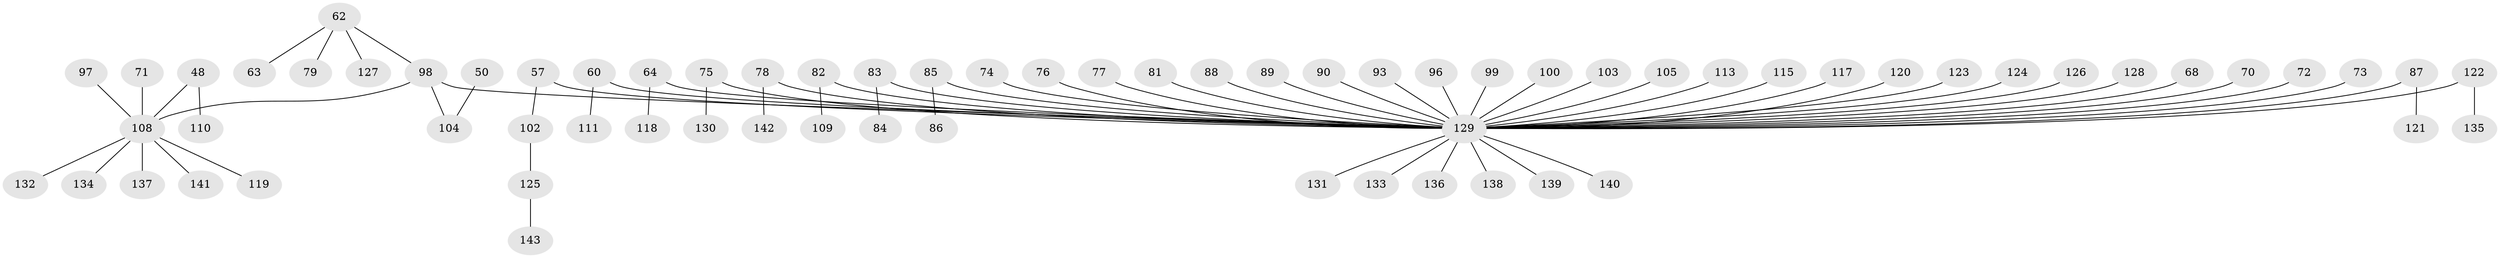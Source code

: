 // original degree distribution, {8: 0.006993006993006993, 7: 0.006993006993006993, 5: 0.027972027972027972, 6: 0.02097902097902098, 2: 0.24475524475524477, 4: 0.06993006993006994, 3: 0.11188811188811189, 1: 0.5104895104895105}
// Generated by graph-tools (version 1.1) at 2025/53/03/09/25 04:53:30]
// undirected, 71 vertices, 70 edges
graph export_dot {
graph [start="1"]
  node [color=gray90,style=filled];
  48;
  50;
  57;
  60;
  62 [super="+45+15+26+51"];
  63;
  64;
  68;
  70 [super="+47"];
  71;
  72;
  73;
  74;
  75;
  76;
  77;
  78;
  79;
  81;
  82;
  83 [super="+59"];
  84;
  85;
  86;
  87;
  88;
  89;
  90;
  93;
  96;
  97;
  98 [super="+6"];
  99;
  100;
  102;
  103;
  104 [super="+9"];
  105;
  108 [super="+92+28"];
  109;
  110;
  111;
  113;
  115;
  117;
  118;
  119;
  120;
  121;
  122 [super="+112"];
  123;
  124;
  125;
  126;
  127;
  128;
  129 [super="+23+21+61+80+46+49+95+53+55+116+107+56+114"];
  130;
  131;
  132;
  133;
  134;
  135;
  136 [super="+44"];
  137;
  138;
  139;
  140;
  141;
  142;
  143;
  48 -- 110;
  48 -- 108;
  50 -- 104;
  57 -- 102;
  57 -- 129;
  60 -- 111;
  60 -- 129;
  62 -- 63;
  62 -- 127;
  62 -- 98;
  62 -- 79;
  64 -- 118;
  64 -- 129;
  68 -- 129;
  70 -- 129;
  71 -- 108;
  72 -- 129;
  73 -- 129;
  74 -- 129;
  75 -- 130;
  75 -- 129;
  76 -- 129;
  77 -- 129;
  78 -- 142;
  78 -- 129;
  81 -- 129;
  82 -- 109;
  82 -- 129;
  83 -- 129;
  83 -- 84;
  85 -- 86;
  85 -- 129;
  87 -- 121;
  87 -- 129;
  88 -- 129;
  89 -- 129;
  90 -- 129;
  93 -- 129;
  96 -- 129;
  97 -- 108;
  98 -- 104;
  98 -- 108;
  98 -- 129;
  99 -- 129;
  100 -- 129;
  102 -- 125;
  103 -- 129;
  105 -- 129;
  108 -- 119;
  108 -- 134;
  108 -- 132;
  108 -- 137;
  108 -- 141;
  113 -- 129;
  115 -- 129;
  117 -- 129;
  120 -- 129;
  122 -- 129;
  122 -- 135;
  123 -- 129;
  124 -- 129;
  125 -- 143;
  126 -- 129;
  128 -- 129;
  129 -- 133;
  129 -- 140;
  129 -- 131;
  129 -- 138;
  129 -- 136;
  129 -- 139;
}
